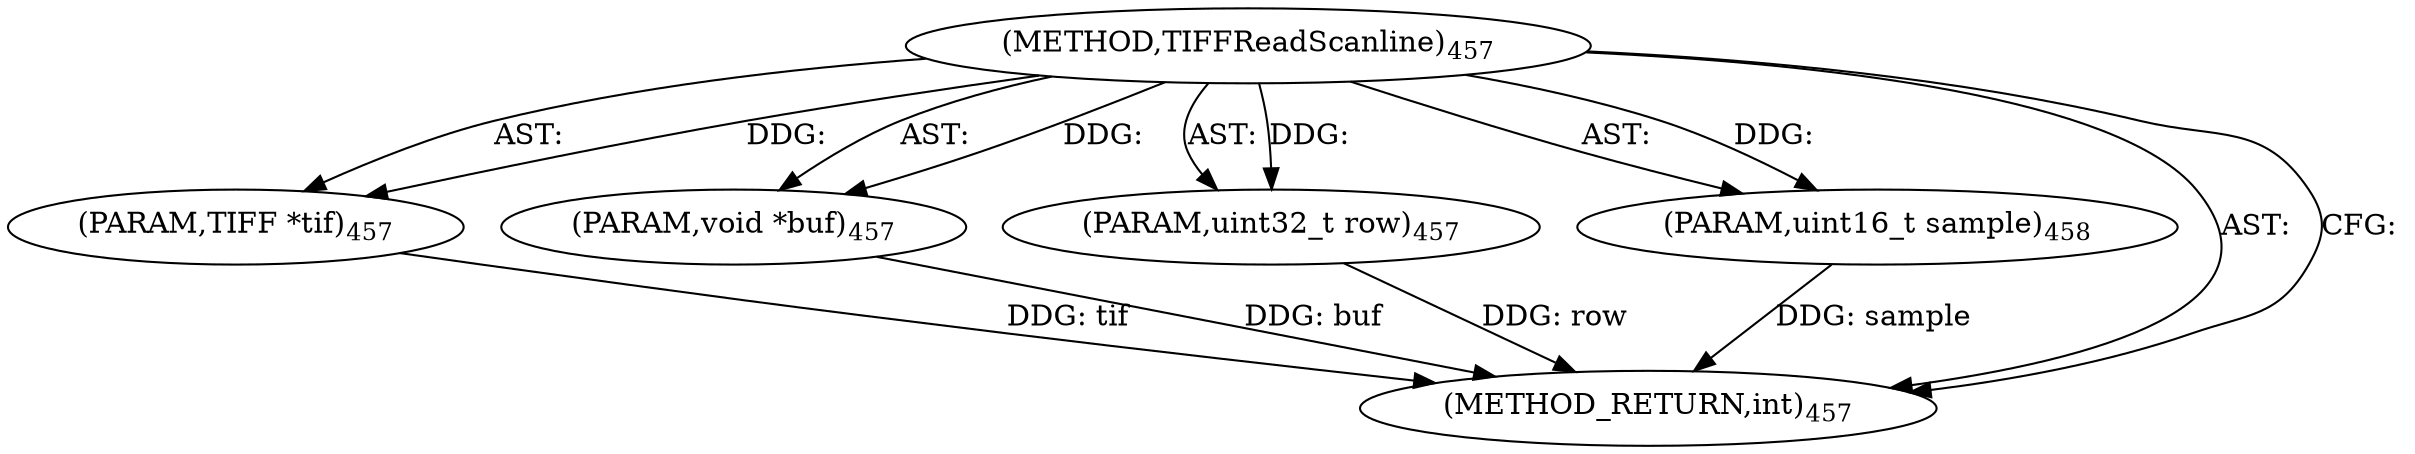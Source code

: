 digraph "TIFFReadScanline" {  
"8860" [label = <(METHOD,TIFFReadScanline)<SUB>457</SUB>> ]
"8861" [label = <(PARAM,TIFF *tif)<SUB>457</SUB>> ]
"8862" [label = <(PARAM,void *buf)<SUB>457</SUB>> ]
"8863" [label = <(PARAM,uint32_t row)<SUB>457</SUB>> ]
"8864" [label = <(PARAM,uint16_t sample)<SUB>458</SUB>> ]
"8865" [label = <(METHOD_RETURN,int)<SUB>457</SUB>> ]
  "8860" -> "8861"  [ label = "AST: "] 
  "8860" -> "8862"  [ label = "AST: "] 
  "8860" -> "8863"  [ label = "AST: "] 
  "8860" -> "8864"  [ label = "AST: "] 
  "8860" -> "8865"  [ label = "AST: "] 
  "8860" -> "8865"  [ label = "CFG: "] 
  "8861" -> "8865"  [ label = "DDG: tif"] 
  "8862" -> "8865"  [ label = "DDG: buf"] 
  "8863" -> "8865"  [ label = "DDG: row"] 
  "8864" -> "8865"  [ label = "DDG: sample"] 
  "8860" -> "8861"  [ label = "DDG: "] 
  "8860" -> "8862"  [ label = "DDG: "] 
  "8860" -> "8863"  [ label = "DDG: "] 
  "8860" -> "8864"  [ label = "DDG: "] 
}
